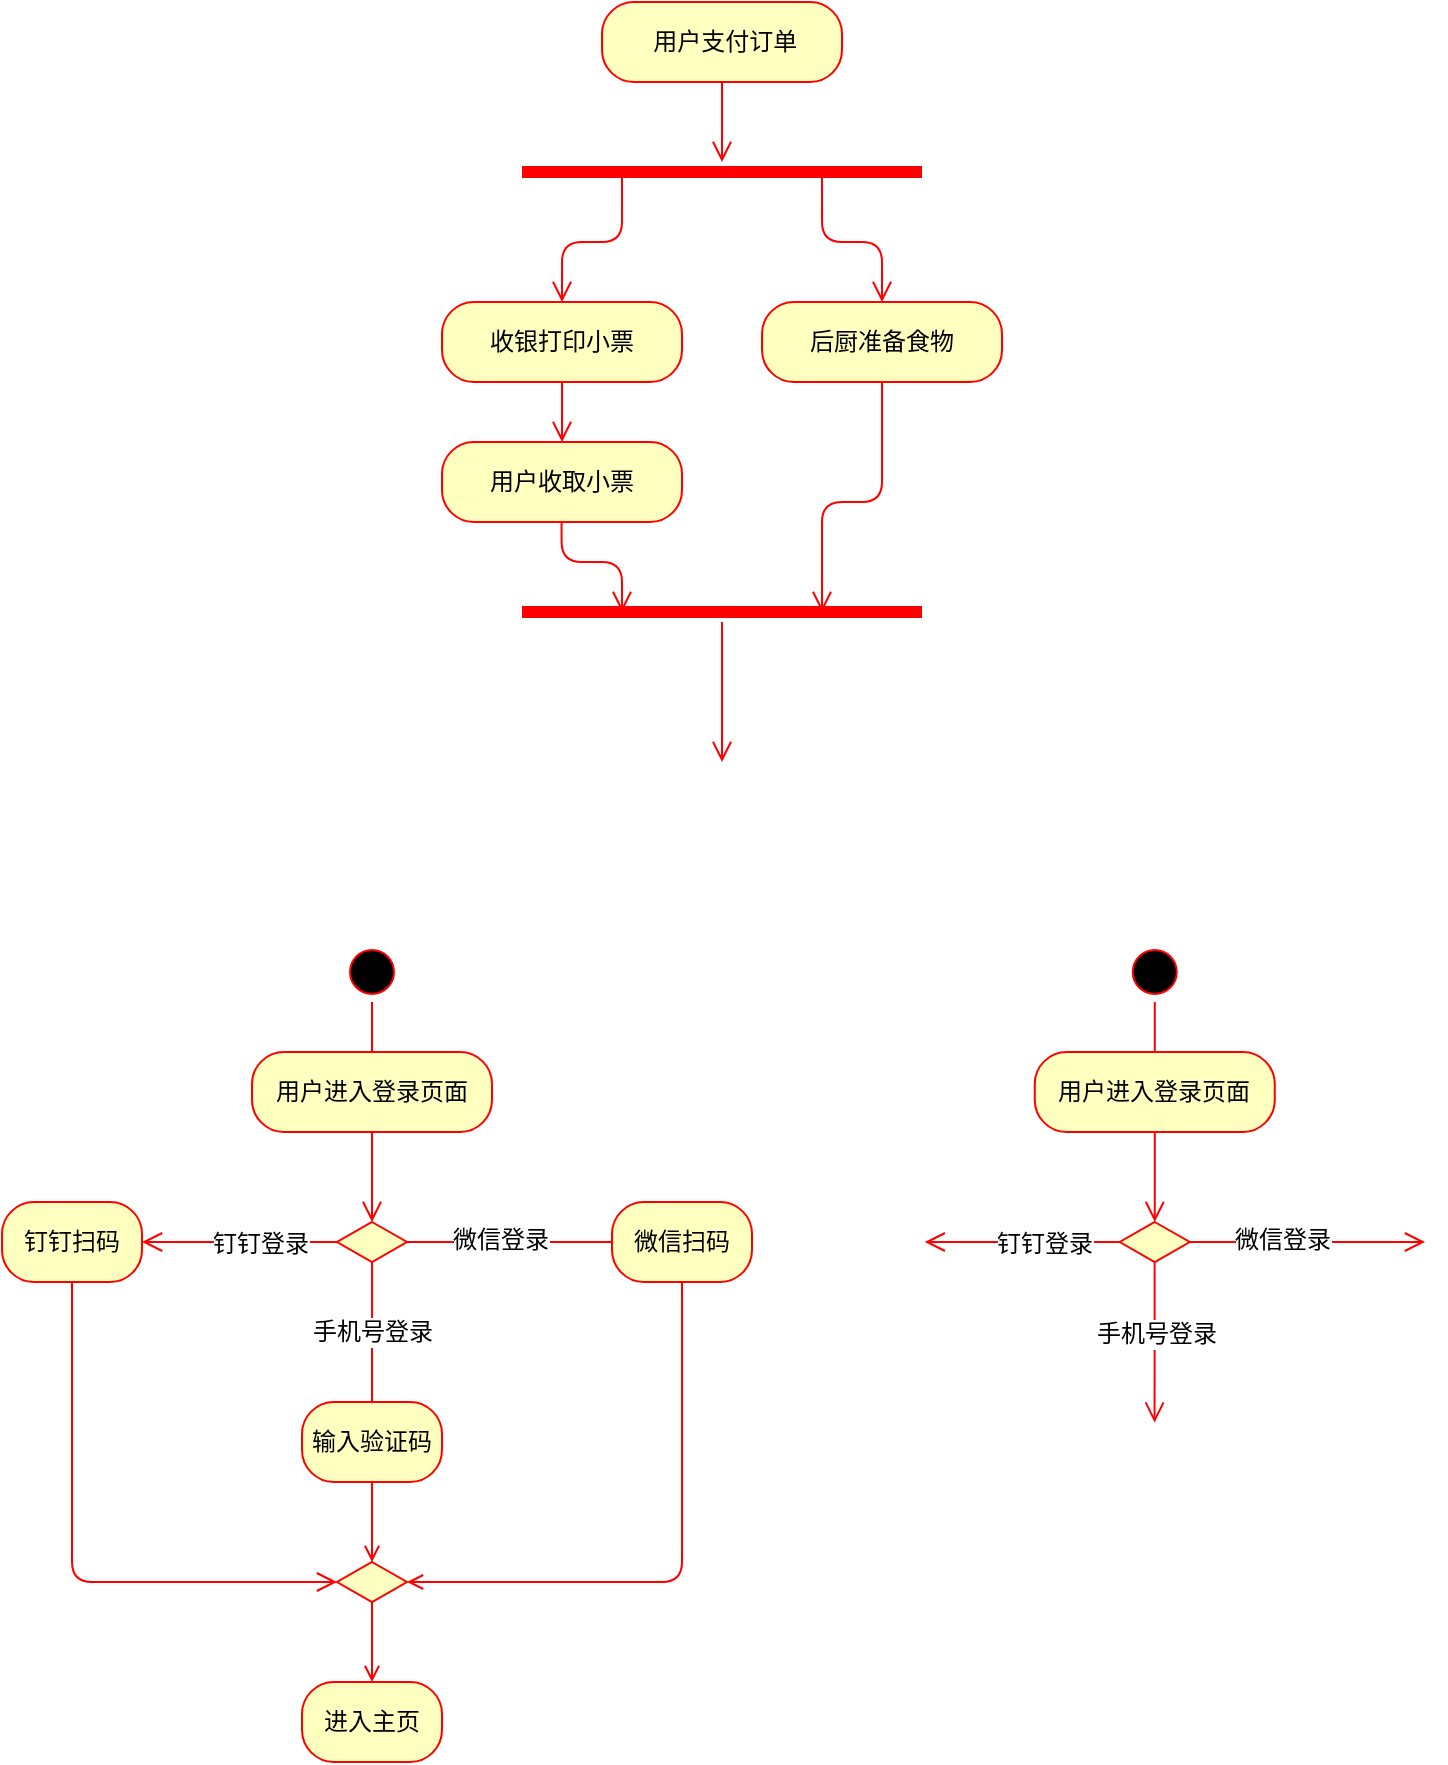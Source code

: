 <mxfile pages="1" version="11.2.5" type="github"><diagram id="7QqCC7HhjCF_FB6iaLDn" name="第 1 页"><mxGraphModel dx="1426" dy="796" grid="1" gridSize="10" guides="1" tooltips="1" connect="1" arrows="1" fold="1" page="1" pageScale="1" pageWidth="827" pageHeight="1169" math="0" shadow="0"><root><mxCell id="0"/><mxCell id="1" parent="0"/><mxCell id="bqvYZAYSTP4YuSkb-EPG-1" value="" style="shape=line;html=1;strokeWidth=6;strokeColor=#ff0000;" parent="1" vertex="1"><mxGeometry x="350" y="440" width="200" height="10" as="geometry"/></mxCell><mxCell id="bqvYZAYSTP4YuSkb-EPG-2" value="" style="edgeStyle=orthogonalEdgeStyle;html=1;verticalAlign=bottom;endArrow=open;endSize=8;strokeColor=#ff0000;entryX=0.5;entryY=0;entryDx=0;entryDy=0;exitX=0.25;exitY=0.5;exitDx=0;exitDy=0;exitPerimeter=0;" parent="1" source="bqvYZAYSTP4YuSkb-EPG-1" target="bqvYZAYSTP4YuSkb-EPG-6" edge="1"><mxGeometry relative="1" as="geometry"><mxPoint x="400" y="520" as="targetPoint"/><Array as="points"/></mxGeometry></mxCell><mxCell id="bqvYZAYSTP4YuSkb-EPG-3" value="&amp;nbsp;用户支付订单" style="rounded=1;whiteSpace=wrap;html=1;arcSize=40;fontColor=#000000;fillColor=#ffffc0;strokeColor=#ff0000;" parent="1" vertex="1"><mxGeometry x="390" y="360" width="120" height="40" as="geometry"/></mxCell><mxCell id="bqvYZAYSTP4YuSkb-EPG-4" value="" style="edgeStyle=orthogonalEdgeStyle;html=1;verticalAlign=bottom;endArrow=open;endSize=8;strokeColor=#ff0000;" parent="1" source="bqvYZAYSTP4YuSkb-EPG-3" target="bqvYZAYSTP4YuSkb-EPG-1" edge="1"><mxGeometry relative="1" as="geometry"><mxPoint x="310" y="330" as="targetPoint"/></mxGeometry></mxCell><mxCell id="bqvYZAYSTP4YuSkb-EPG-5" value="" style="edgeStyle=orthogonalEdgeStyle;html=1;verticalAlign=bottom;endArrow=open;endSize=8;strokeColor=#ff0000;exitX=0.75;exitY=0.5;exitDx=0;exitDy=0;exitPerimeter=0;entryX=0.5;entryY=0;entryDx=0;entryDy=0;" parent="1" source="bqvYZAYSTP4YuSkb-EPG-1" target="bqvYZAYSTP4YuSkb-EPG-8" edge="1"><mxGeometry relative="1" as="geometry"><mxPoint x="500" y="520" as="targetPoint"/><mxPoint x="410" y="460" as="sourcePoint"/><Array as="points"/></mxGeometry></mxCell><mxCell id="bqvYZAYSTP4YuSkb-EPG-6" value="收银打印小票" style="rounded=1;whiteSpace=wrap;html=1;arcSize=40;fontColor=#000000;fillColor=#ffffc0;strokeColor=#ff0000;" parent="1" vertex="1"><mxGeometry x="310" y="510" width="120" height="40" as="geometry"/></mxCell><mxCell id="bqvYZAYSTP4YuSkb-EPG-7" value="" style="edgeStyle=orthogonalEdgeStyle;html=1;verticalAlign=bottom;endArrow=open;endSize=8;strokeColor=#ff0000;entryX=0.5;entryY=0;entryDx=0;entryDy=0;" parent="1" source="bqvYZAYSTP4YuSkb-EPG-6" target="bqvYZAYSTP4YuSkb-EPG-10" edge="1"><mxGeometry relative="1" as="geometry"><mxPoint x="370" y="630" as="targetPoint"/><Array as="points"/></mxGeometry></mxCell><mxCell id="bqvYZAYSTP4YuSkb-EPG-8" value="后厨准备食物" style="rounded=1;whiteSpace=wrap;html=1;arcSize=40;fontColor=#000000;fillColor=#ffffc0;strokeColor=#ff0000;" parent="1" vertex="1"><mxGeometry x="470" y="510" width="120" height="40" as="geometry"/></mxCell><mxCell id="bqvYZAYSTP4YuSkb-EPG-10" value="用户收取小票" style="rounded=1;whiteSpace=wrap;html=1;arcSize=40;fontColor=#000000;fillColor=#ffffc0;strokeColor=#ff0000;" parent="1" vertex="1"><mxGeometry x="310" y="580" width="120" height="40" as="geometry"/></mxCell><mxCell id="bqvYZAYSTP4YuSkb-EPG-17" value="" style="edgeStyle=orthogonalEdgeStyle;html=1;verticalAlign=bottom;endArrow=open;endSize=8;strokeColor=#ff0000;exitX=0.5;exitY=1;exitDx=0;exitDy=0;entryX=0.75;entryY=0.5;entryDx=0;entryDy=0;entryPerimeter=0;" parent="1" source="bqvYZAYSTP4YuSkb-EPG-8" target="bqvYZAYSTP4YuSkb-EPG-18" edge="1"><mxGeometry relative="1" as="geometry"><mxPoint x="480" y="630" as="targetPoint"/><mxPoint x="380.286" y="560" as="sourcePoint"/><Array as="points"><mxPoint x="530" y="610"/><mxPoint x="500" y="610"/></Array></mxGeometry></mxCell><mxCell id="bqvYZAYSTP4YuSkb-EPG-18" value="" style="shape=line;html=1;strokeWidth=6;strokeColor=#ff0000;" parent="1" vertex="1"><mxGeometry x="350" y="660" width="200" height="10" as="geometry"/></mxCell><mxCell id="bqvYZAYSTP4YuSkb-EPG-19" value="" style="edgeStyle=orthogonalEdgeStyle;html=1;verticalAlign=bottom;endArrow=open;endSize=8;strokeColor=#ff0000;" parent="1" source="bqvYZAYSTP4YuSkb-EPG-18" edge="1"><mxGeometry relative="1" as="geometry"><mxPoint x="450" y="740" as="targetPoint"/></mxGeometry></mxCell><mxCell id="bqvYZAYSTP4YuSkb-EPG-21" value="" style="edgeStyle=orthogonalEdgeStyle;html=1;verticalAlign=bottom;endArrow=open;endSize=8;strokeColor=#ff0000;exitX=0.5;exitY=1;exitDx=0;exitDy=0;entryX=0.25;entryY=0.5;entryDx=0;entryDy=0;entryPerimeter=0;" parent="1" target="bqvYZAYSTP4YuSkb-EPG-18" edge="1"><mxGeometry relative="1" as="geometry"><mxPoint x="339.5" y="734.5" as="targetPoint"/><mxPoint x="369.786" y="619.643" as="sourcePoint"/><Array as="points"><mxPoint x="370" y="640"/><mxPoint x="400" y="640"/></Array></mxGeometry></mxCell><mxCell id="bqvYZAYSTP4YuSkb-EPG-23" value="" style="ellipse;html=1;shape=startState;fillColor=#000000;strokeColor=#ff0000;" parent="1" vertex="1"><mxGeometry x="260" y="830" width="30" height="30" as="geometry"/></mxCell><mxCell id="bqvYZAYSTP4YuSkb-EPG-24" value="" style="edgeStyle=orthogonalEdgeStyle;html=1;verticalAlign=bottom;endArrow=open;endSize=8;strokeColor=#ff0000;" parent="1" source="bqvYZAYSTP4YuSkb-EPG-23" edge="1"><mxGeometry relative="1" as="geometry"><mxPoint x="275" y="900" as="targetPoint"/></mxGeometry></mxCell><mxCell id="bqvYZAYSTP4YuSkb-EPG-25" value="用户进入登录页面" style="rounded=1;whiteSpace=wrap;html=1;arcSize=40;fontColor=#000000;fillColor=#ffffc0;strokeColor=#ff0000;" parent="1" vertex="1"><mxGeometry x="215" y="885" width="120" height="40" as="geometry"/></mxCell><mxCell id="bqvYZAYSTP4YuSkb-EPG-26" value="" style="edgeStyle=orthogonalEdgeStyle;html=1;verticalAlign=bottom;endArrow=open;endSize=8;strokeColor=#ff0000;" parent="1" source="bqvYZAYSTP4YuSkb-EPG-25" edge="1"><mxGeometry relative="1" as="geometry"><mxPoint x="275" y="970" as="targetPoint"/></mxGeometry></mxCell><mxCell id="bqvYZAYSTP4YuSkb-EPG-28" value="" style="rhombus;whiteSpace=wrap;html=1;fillColor=#ffffc0;strokeColor=#ff0000;" parent="1" vertex="1"><mxGeometry x="257.5" y="970" width="35" height="20" as="geometry"/></mxCell><mxCell id="bqvYZAYSTP4YuSkb-EPG-29" value="" style="edgeStyle=orthogonalEdgeStyle;html=1;align=left;verticalAlign=bottom;endArrow=open;endSize=8;strokeColor=#ff0000;" parent="1" source="bqvYZAYSTP4YuSkb-EPG-28" edge="1"><mxGeometry x="-1" relative="1" as="geometry"><mxPoint x="410" y="980" as="targetPoint"/><Array as="points"><mxPoint x="410" y="980"/></Array></mxGeometry></mxCell><mxCell id="bqvYZAYSTP4YuSkb-EPG-32" value="微信登录" style="text;html=1;resizable=0;points=[];align=center;verticalAlign=middle;labelBackgroundColor=#ffffff;" parent="bqvYZAYSTP4YuSkb-EPG-29" vertex="1" connectable="0"><mxGeometry x="-0.216" y="1" relative="1" as="geometry"><mxPoint as="offset"/></mxGeometry></mxCell><mxCell id="bqvYZAYSTP4YuSkb-EPG-31" value="" style="edgeStyle=orthogonalEdgeStyle;html=1;align=left;verticalAlign=top;endArrow=open;endSize=8;strokeColor=#ff0000;" parent="1" edge="1"><mxGeometry x="-1" relative="1" as="geometry"><mxPoint x="275" y="1070" as="targetPoint"/><mxPoint x="275.032" y="989.982" as="sourcePoint"/><Array as="points"><mxPoint x="275" y="1070"/></Array></mxGeometry></mxCell><mxCell id="bqvYZAYSTP4YuSkb-EPG-33" value="手机号登录" style="text;html=1;resizable=0;points=[];align=center;verticalAlign=middle;labelBackgroundColor=#ffffff;" parent="bqvYZAYSTP4YuSkb-EPG-31" vertex="1" connectable="0"><mxGeometry x="-0.131" relative="1" as="geometry"><mxPoint as="offset"/></mxGeometry></mxCell><mxCell id="bqvYZAYSTP4YuSkb-EPG-34" value="" style="edgeStyle=orthogonalEdgeStyle;html=1;align=left;verticalAlign=bottom;endArrow=open;endSize=8;strokeColor=#ff0000;exitX=0;exitY=0.5;exitDx=0;exitDy=0;" parent="1" source="bqvYZAYSTP4YuSkb-EPG-28" edge="1"><mxGeometry x="-1" relative="1" as="geometry"><mxPoint x="160" y="980" as="targetPoint"/><mxPoint x="90.417" y="979.548" as="sourcePoint"/><Array as="points"/></mxGeometry></mxCell><mxCell id="bqvYZAYSTP4YuSkb-EPG-35" value="钉钉登录" style="text;html=1;resizable=0;points=[];align=center;verticalAlign=middle;labelBackgroundColor=#ffffff;" parent="bqvYZAYSTP4YuSkb-EPG-34" vertex="1" connectable="0"><mxGeometry x="-0.216" y="1" relative="1" as="geometry"><mxPoint as="offset"/></mxGeometry></mxCell><mxCell id="bqvYZAYSTP4YuSkb-EPG-36" value="钉钉扫码" style="rounded=1;whiteSpace=wrap;html=1;arcSize=40;fontColor=#000000;fillColor=#ffffc0;strokeColor=#ff0000;" parent="1" vertex="1"><mxGeometry x="90" y="960" width="70" height="40" as="geometry"/></mxCell><mxCell id="bqvYZAYSTP4YuSkb-EPG-37" value="" style="edgeStyle=orthogonalEdgeStyle;html=1;verticalAlign=bottom;endArrow=open;endSize=8;strokeColor=#ff0000;entryX=0;entryY=0.5;entryDx=0;entryDy=0;" parent="1" source="bqvYZAYSTP4YuSkb-EPG-36" target="bqvYZAYSTP4YuSkb-EPG-49" edge="1"><mxGeometry relative="1" as="geometry"><mxPoint x="239.759" y="1159.966" as="targetPoint"/><Array as="points"><mxPoint x="125" y="1150"/></Array></mxGeometry></mxCell><mxCell id="bqvYZAYSTP4YuSkb-EPG-43" value="" style="edgeStyle=orthogonalEdgeStyle;rounded=1;orthogonalLoop=1;jettySize=auto;html=1;endArrow=open;endFill=0;strokeColor=#FF0000;entryX=1;entryY=0.5;entryDx=0;entryDy=0;" parent="1" source="bqvYZAYSTP4YuSkb-EPG-38" target="bqvYZAYSTP4YuSkb-EPG-49" edge="1"><mxGeometry relative="1" as="geometry"><mxPoint x="310.103" y="1159.966" as="targetPoint"/><Array as="points"><mxPoint x="430" y="1150"/></Array></mxGeometry></mxCell><mxCell id="bqvYZAYSTP4YuSkb-EPG-38" value="微信扫码" style="rounded=1;whiteSpace=wrap;html=1;arcSize=40;fontColor=#000000;fillColor=#ffffc0;strokeColor=#ff0000;" parent="1" vertex="1"><mxGeometry x="395" y="960" width="70" height="40" as="geometry"/></mxCell><mxCell id="bqvYZAYSTP4YuSkb-EPG-46" value="" style="edgeStyle=orthogonalEdgeStyle;rounded=0;orthogonalLoop=1;jettySize=auto;html=1;endArrow=open;endFill=0;strokeColor=#FF0000;" parent="1" source="bqvYZAYSTP4YuSkb-EPG-41" edge="1"><mxGeometry relative="1" as="geometry"><mxPoint x="275" y="1140.0" as="targetPoint"/></mxGeometry></mxCell><mxCell id="bqvYZAYSTP4YuSkb-EPG-41" value="输入验证码" style="rounded=1;whiteSpace=wrap;html=1;arcSize=40;fontColor=#000000;fillColor=#ffffc0;strokeColor=#ff0000;" parent="1" vertex="1"><mxGeometry x="240" y="1060" width="70" height="40" as="geometry"/></mxCell><mxCell id="bqvYZAYSTP4YuSkb-EPG-48" value="" style="edgeStyle=orthogonalEdgeStyle;rounded=1;orthogonalLoop=1;jettySize=auto;html=1;endArrow=open;endFill=0;strokeColor=#FF0000;exitX=0.5;exitY=1;exitDx=0;exitDy=0;" parent="1" source="bqvYZAYSTP4YuSkb-EPG-49" edge="1"><mxGeometry relative="1" as="geometry"><mxPoint x="274.931" y="1180.0" as="sourcePoint"/><mxPoint x="275" y="1200" as="targetPoint"/></mxGeometry></mxCell><mxCell id="bqvYZAYSTP4YuSkb-EPG-49" value="" style="rhombus;whiteSpace=wrap;html=1;fillColor=#ffffc0;strokeColor=#ff0000;" parent="1" vertex="1"><mxGeometry x="257.5" y="1140" width="35" height="20" as="geometry"/></mxCell><mxCell id="bqvYZAYSTP4YuSkb-EPG-50" value="" style="ellipse;html=1;shape=startState;fillColor=#000000;strokeColor=#ff0000;" parent="1" vertex="1"><mxGeometry x="651.379" y="830" width="30" height="30" as="geometry"/></mxCell><mxCell id="bqvYZAYSTP4YuSkb-EPG-51" value="" style="edgeStyle=orthogonalEdgeStyle;html=1;verticalAlign=bottom;endArrow=open;endSize=8;strokeColor=#ff0000;" parent="1" source="bqvYZAYSTP4YuSkb-EPG-50" edge="1"><mxGeometry relative="1" as="geometry"><mxPoint x="666.379" y="900.0" as="targetPoint"/></mxGeometry></mxCell><mxCell id="bqvYZAYSTP4YuSkb-EPG-52" value="用户进入登录页面" style="rounded=1;whiteSpace=wrap;html=1;arcSize=40;fontColor=#000000;fillColor=#ffffc0;strokeColor=#ff0000;" parent="1" vertex="1"><mxGeometry x="606.379" y="885" width="120" height="40" as="geometry"/></mxCell><mxCell id="bqvYZAYSTP4YuSkb-EPG-53" value="" style="edgeStyle=orthogonalEdgeStyle;html=1;verticalAlign=bottom;endArrow=open;endSize=8;strokeColor=#ff0000;" parent="1" source="bqvYZAYSTP4YuSkb-EPG-52" edge="1"><mxGeometry relative="1" as="geometry"><mxPoint x="666.379" y="970.0" as="targetPoint"/></mxGeometry></mxCell><mxCell id="bqvYZAYSTP4YuSkb-EPG-54" value="" style="rhombus;whiteSpace=wrap;html=1;fillColor=#ffffc0;strokeColor=#ff0000;" parent="1" vertex="1"><mxGeometry x="648.879" y="970" width="35" height="20" as="geometry"/></mxCell><mxCell id="bqvYZAYSTP4YuSkb-EPG-55" value="" style="edgeStyle=orthogonalEdgeStyle;html=1;align=left;verticalAlign=bottom;endArrow=open;endSize=8;strokeColor=#ff0000;" parent="1" source="bqvYZAYSTP4YuSkb-EPG-54" edge="1"><mxGeometry x="-1" relative="1" as="geometry"><mxPoint x="801.483" y="979.966" as="targetPoint"/><Array as="points"><mxPoint x="801.379" y="980"/></Array></mxGeometry></mxCell><mxCell id="bqvYZAYSTP4YuSkb-EPG-56" value="微信登录" style="text;html=1;resizable=0;points=[];align=center;verticalAlign=middle;labelBackgroundColor=#ffffff;" parent="bqvYZAYSTP4YuSkb-EPG-55" vertex="1" connectable="0"><mxGeometry x="-0.216" y="1" relative="1" as="geometry"><mxPoint as="offset"/></mxGeometry></mxCell><mxCell id="bqvYZAYSTP4YuSkb-EPG-57" value="" style="edgeStyle=orthogonalEdgeStyle;html=1;align=left;verticalAlign=top;endArrow=open;endSize=8;strokeColor=#ff0000;" parent="1" edge="1"><mxGeometry x="-1" relative="1" as="geometry"><mxPoint x="666.31" y="1070.31" as="targetPoint"/><mxPoint x="666.31" y="990.31" as="sourcePoint"/><Array as="points"><mxPoint x="666.379" y="1070"/></Array></mxGeometry></mxCell><mxCell id="bqvYZAYSTP4YuSkb-EPG-58" value="手机号登录" style="text;html=1;resizable=0;points=[];align=center;verticalAlign=middle;labelBackgroundColor=#ffffff;" parent="bqvYZAYSTP4YuSkb-EPG-57" vertex="1" connectable="0"><mxGeometry x="-0.131" relative="1" as="geometry"><mxPoint as="offset"/></mxGeometry></mxCell><mxCell id="bqvYZAYSTP4YuSkb-EPG-59" value="" style="edgeStyle=orthogonalEdgeStyle;html=1;align=left;verticalAlign=bottom;endArrow=open;endSize=8;strokeColor=#ff0000;exitX=0;exitY=0.5;exitDx=0;exitDy=0;" parent="1" source="bqvYZAYSTP4YuSkb-EPG-54" edge="1"><mxGeometry x="-1" relative="1" as="geometry"><mxPoint x="551.379" y="980.0" as="targetPoint"/><mxPoint x="481.796" y="979.548" as="sourcePoint"/><Array as="points"/></mxGeometry></mxCell><mxCell id="bqvYZAYSTP4YuSkb-EPG-60" value="钉钉登录" style="text;html=1;resizable=0;points=[];align=center;verticalAlign=middle;labelBackgroundColor=#ffffff;" parent="bqvYZAYSTP4YuSkb-EPG-59" vertex="1" connectable="0"><mxGeometry x="-0.216" y="1" relative="1" as="geometry"><mxPoint as="offset"/></mxGeometry></mxCell><mxCell id="bqvYZAYSTP4YuSkb-EPG-69" value="进入主页" style="rounded=1;whiteSpace=wrap;html=1;arcSize=40;fontColor=#000000;fillColor=#ffffc0;strokeColor=#ff0000;" parent="1" vertex="1"><mxGeometry x="240" y="1200" width="70" height="40" as="geometry"/></mxCell></root></mxGraphModel></diagram></mxfile>